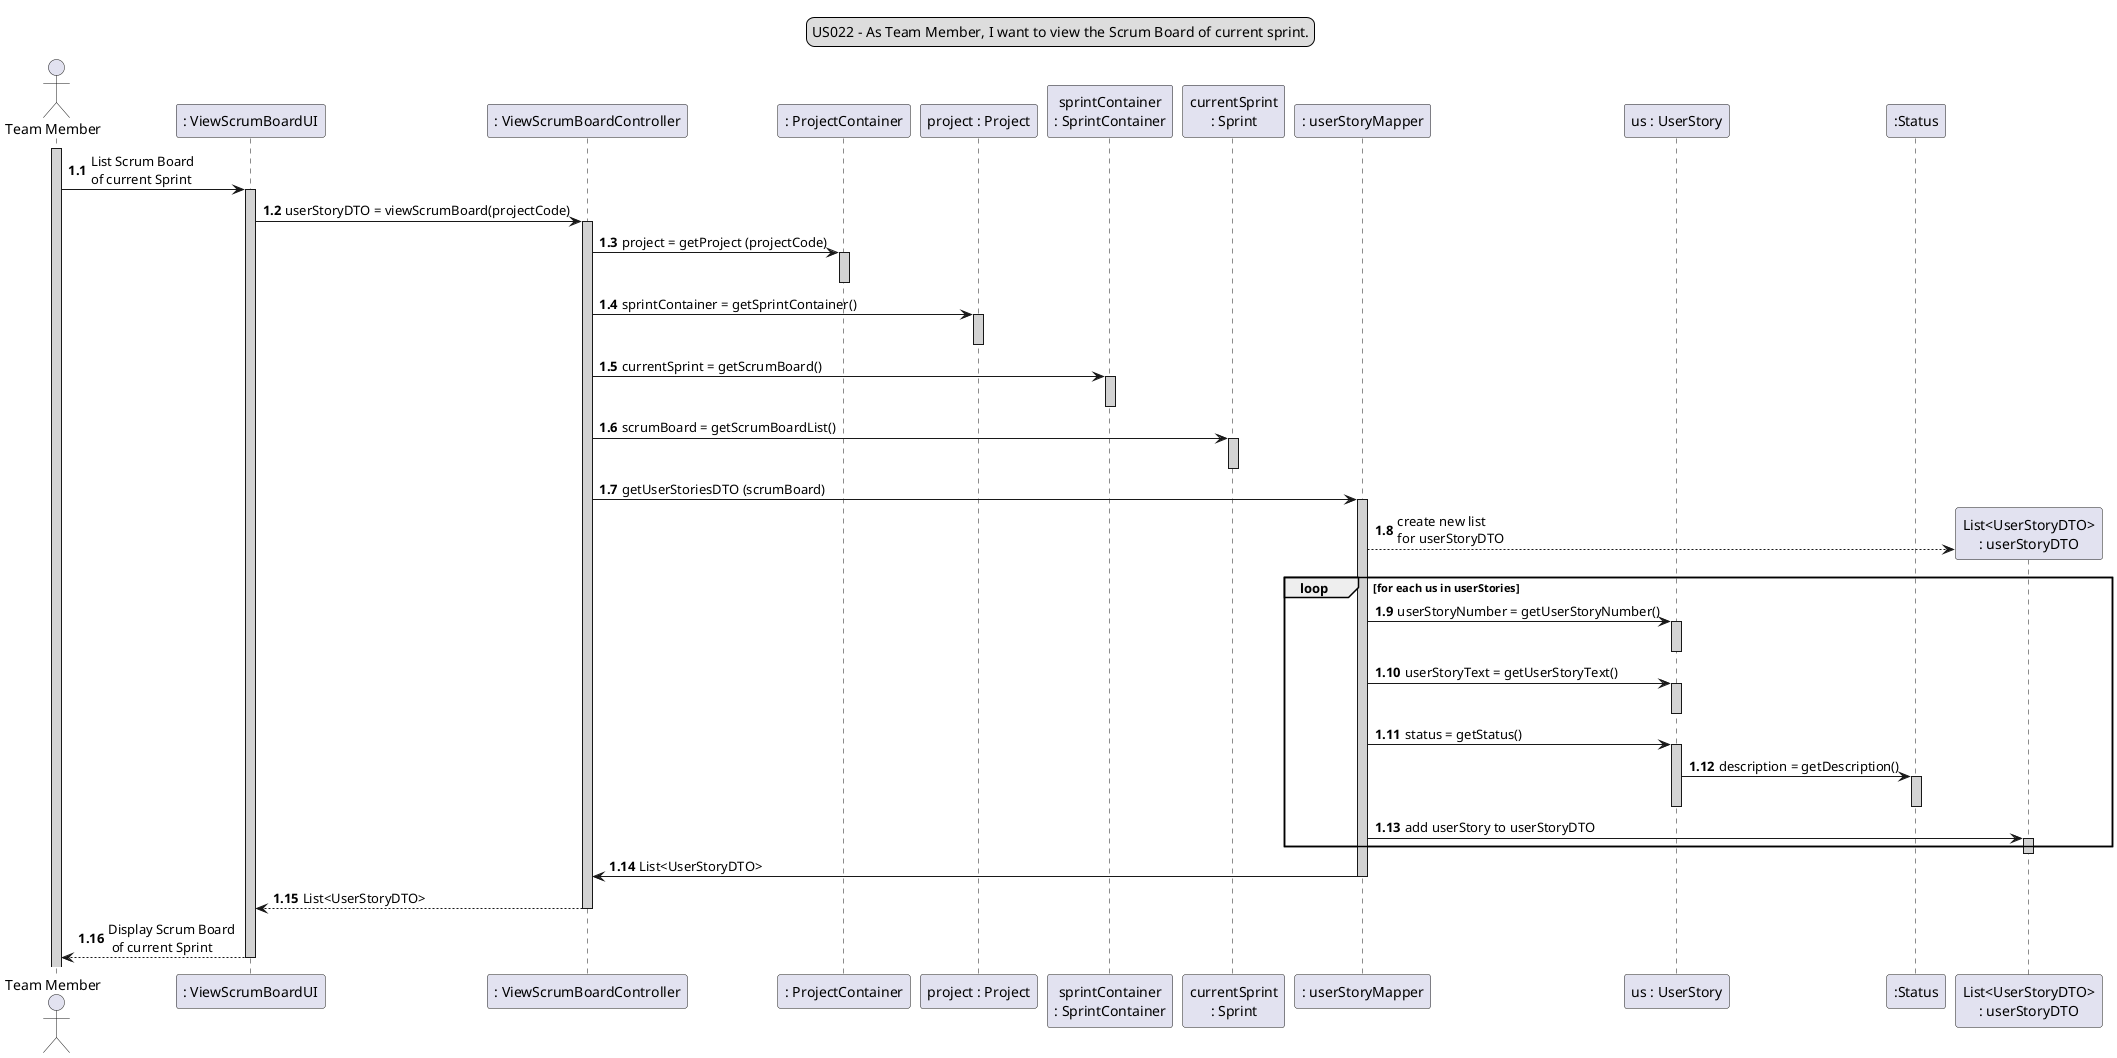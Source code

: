 @startuml

legend top
US022 - As Team Member, I want to view the Scrum Board of current sprint.
end legend

actor "Team Member" as A
participant ": ViewScrumBoardUI" as B
participant ": ViewScrumBoardController" as C
participant ": ProjectContainer" as E
participant "project : Project" as F
participant "sprintContainer\n: SprintContainer" as G
participant "currentSprint\n: Sprint" as H
participant ": userStoryMapper" as L
participant "us : UserStory" as M
participant ":Status" as N
activate A #lightgrey
autonumber 1.1
A -> B: List Scrum Board \nof current Sprint

activate B #lightgrey
B -> C: userStoryDTO = viewScrumBoard(projectCode)


activate C #lightgrey
C -> E: project = getProject (projectCode)
activate E #lightgrey


deactivate E
C -> F: sprintContainer = getSprintContainer()
activate F #lightgrey
deactivate F


C -> G #lightgrey: currentSprint = getScrumBoard()
activate G #lightgrey
deactivate G

C -> H #lightgrey: scrumBoard = getScrumBoardList()
activate H #lightgrey
deactivate H

C -> L: getUserStoriesDTO (scrumBoard)

activate L #lightgrey
L --> "List<UserStoryDTO>\n: userStoryDTO" ** : create new list \nfor userStoryDTO
loop for each us in userStories
L->M: userStoryNumber = getUserStoryNumber()
activate M #lightgrey
deactivate M #lightgrey
L->M: userStoryText = getUserStoryText()
activate M #lightgrey
deactivate M
L->M: status = getStatus()
activate M #lightgrey
M->N: description = getDescription()
activate N #lightgrey
deactivate N
deactivate M


L->"List<UserStoryDTO>\n: userStoryDTO" : add userStory to userStoryDTO
activate "List<UserStoryDTO>\n: userStoryDTO" #lightgrey
end
deactivate "List<UserStoryDTO>\n: userStoryDTO"
L -> C: List<UserStoryDTO>
deactivate L
C --> B: List<UserStoryDTO>
deactivate C
B --> A: Display Scrum Board \n of current Sprint
deactivate B

@enduml